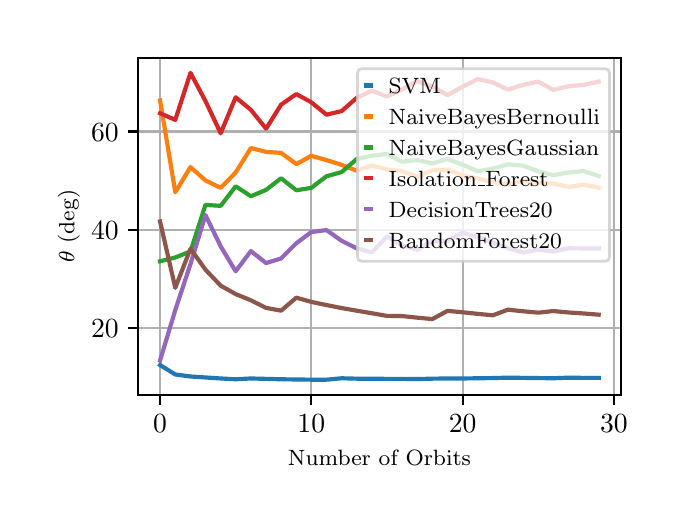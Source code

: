 \begingroup%
\makeatletter%
\begin{pgfpicture}%
\pgfpathrectangle{\pgfpointorigin}{\pgfqpoint{3.15in}{2.362in}}%
\pgfusepath{use as bounding box, clip}%
\begin{pgfscope}%
\pgfsetbuttcap%
\pgfsetmiterjoin%
\definecolor{currentfill}{rgb}{1.0,1.0,1.0}%
\pgfsetfillcolor{currentfill}%
\pgfsetlinewidth{0.0pt}%
\definecolor{currentstroke}{rgb}{1.0,1.0,1.0}%
\pgfsetstrokecolor{currentstroke}%
\pgfsetdash{}{0pt}%
\pgfpathmoveto{\pgfqpoint{0.0in}{0.0in}}%
\pgfpathlineto{\pgfqpoint{3.15in}{0.0in}}%
\pgfpathlineto{\pgfqpoint{3.15in}{2.362in}}%
\pgfpathlineto{\pgfqpoint{0.0in}{2.362in}}%
\pgfpathclose%
\pgfusepath{fill}%
\end{pgfscope}%
\begin{pgfscope}%
\pgfsetbuttcap%
\pgfsetmiterjoin%
\definecolor{currentfill}{rgb}{1.0,1.0,1.0}%
\pgfsetfillcolor{currentfill}%
\pgfsetlinewidth{0.0pt}%
\definecolor{currentstroke}{rgb}{0.0,0.0,0.0}%
\pgfsetstrokecolor{currentstroke}%
\pgfsetstrokeopacity{0.0}%
\pgfsetdash{}{0pt}%
\pgfpathmoveto{\pgfqpoint{0.553in}{0.525in}}%
\pgfpathlineto{\pgfqpoint{2.965in}{0.525in}}%
\pgfpathlineto{\pgfqpoint{2.965in}{2.212in}}%
\pgfpathlineto{\pgfqpoint{0.553in}{2.212in}}%
\pgfpathclose%
\pgfusepath{fill}%
\end{pgfscope}%
\begin{pgfscope}%
\pgfpathrectangle{\pgfqpoint{0.553in}{0.525in}}{\pgfqpoint{2.412in}{1.687in}}%
\pgfusepath{clip}%
\pgfsetrectcap%
\pgfsetroundjoin%
\pgfsetlinewidth{0.803pt}%
\definecolor{currentstroke}{rgb}{0.69,0.69,0.69}%
\pgfsetstrokecolor{currentstroke}%
\pgfsetdash{}{0pt}%
\pgfpathmoveto{\pgfqpoint{0.662in}{0.525in}}%
\pgfpathlineto{\pgfqpoint{0.662in}{2.212in}}%
\pgfusepath{stroke}%
\end{pgfscope}%
\begin{pgfscope}%
\pgfsetbuttcap%
\pgfsetroundjoin%
\definecolor{currentfill}{rgb}{0.0,0.0,0.0}%
\pgfsetfillcolor{currentfill}%
\pgfsetlinewidth{0.803pt}%
\definecolor{currentstroke}{rgb}{0.0,0.0,0.0}%
\pgfsetstrokecolor{currentstroke}%
\pgfsetdash{}{0pt}%
\pgfsys@defobject{currentmarker}{\pgfqpoint{0.0in}{-0.049in}}{\pgfqpoint{0.0in}{0.0in}}{%
\pgfpathmoveto{\pgfqpoint{0.0in}{0.0in}}%
\pgfpathlineto{\pgfqpoint{0.0in}{-0.049in}}%
\pgfusepath{stroke,fill}%
}%
\begin{pgfscope}%
\pgfsys@transformshift{0.662in}{0.525in}%
\pgfsys@useobject{currentmarker}{}%
\end{pgfscope}%
\end{pgfscope}%
\begin{pgfscope}%
\definecolor{textcolor}{rgb}{0.0,0.0,0.0}%
\pgfsetstrokecolor{textcolor}%
\pgfsetfillcolor{textcolor}%
\pgftext[x=0.662in,y=0.428in,,top]{\color{textcolor}\rmfamily\fontsize{10.0}{12.0}\selectfont \(\displaystyle {0}\)}%
\end{pgfscope}%
\begin{pgfscope}%
\pgfpathrectangle{\pgfqpoint{0.553in}{0.525in}}{\pgfqpoint{2.412in}{1.687in}}%
\pgfusepath{clip}%
\pgfsetrectcap%
\pgfsetroundjoin%
\pgfsetlinewidth{0.803pt}%
\definecolor{currentstroke}{rgb}{0.69,0.69,0.69}%
\pgfsetstrokecolor{currentstroke}%
\pgfsetdash{}{0pt}%
\pgfpathmoveto{\pgfqpoint{1.418in}{0.525in}}%
\pgfpathlineto{\pgfqpoint{1.418in}{2.212in}}%
\pgfusepath{stroke}%
\end{pgfscope}%
\begin{pgfscope}%
\pgfsetbuttcap%
\pgfsetroundjoin%
\definecolor{currentfill}{rgb}{0.0,0.0,0.0}%
\pgfsetfillcolor{currentfill}%
\pgfsetlinewidth{0.803pt}%
\definecolor{currentstroke}{rgb}{0.0,0.0,0.0}%
\pgfsetstrokecolor{currentstroke}%
\pgfsetdash{}{0pt}%
\pgfsys@defobject{currentmarker}{\pgfqpoint{0.0in}{-0.049in}}{\pgfqpoint{0.0in}{0.0in}}{%
\pgfpathmoveto{\pgfqpoint{0.0in}{0.0in}}%
\pgfpathlineto{\pgfqpoint{0.0in}{-0.049in}}%
\pgfusepath{stroke,fill}%
}%
\begin{pgfscope}%
\pgfsys@transformshift{1.418in}{0.525in}%
\pgfsys@useobject{currentmarker}{}%
\end{pgfscope}%
\end{pgfscope}%
\begin{pgfscope}%
\definecolor{textcolor}{rgb}{0.0,0.0,0.0}%
\pgfsetstrokecolor{textcolor}%
\pgfsetfillcolor{textcolor}%
\pgftext[x=1.418in,y=0.428in,,top]{\color{textcolor}\rmfamily\fontsize{10.0}{12.0}\selectfont \(\displaystyle {10}\)}%
\end{pgfscope}%
\begin{pgfscope}%
\pgfpathrectangle{\pgfqpoint{0.553in}{0.525in}}{\pgfqpoint{2.412in}{1.687in}}%
\pgfusepath{clip}%
\pgfsetrectcap%
\pgfsetroundjoin%
\pgfsetlinewidth{0.803pt}%
\definecolor{currentstroke}{rgb}{0.69,0.69,0.69}%
\pgfsetstrokecolor{currentstroke}%
\pgfsetdash{}{0pt}%
\pgfpathmoveto{\pgfqpoint{2.175in}{0.525in}}%
\pgfpathlineto{\pgfqpoint{2.175in}{2.212in}}%
\pgfusepath{stroke}%
\end{pgfscope}%
\begin{pgfscope}%
\pgfsetbuttcap%
\pgfsetroundjoin%
\definecolor{currentfill}{rgb}{0.0,0.0,0.0}%
\pgfsetfillcolor{currentfill}%
\pgfsetlinewidth{0.803pt}%
\definecolor{currentstroke}{rgb}{0.0,0.0,0.0}%
\pgfsetstrokecolor{currentstroke}%
\pgfsetdash{}{0pt}%
\pgfsys@defobject{currentmarker}{\pgfqpoint{0.0in}{-0.049in}}{\pgfqpoint{0.0in}{0.0in}}{%
\pgfpathmoveto{\pgfqpoint{0.0in}{0.0in}}%
\pgfpathlineto{\pgfqpoint{0.0in}{-0.049in}}%
\pgfusepath{stroke,fill}%
}%
\begin{pgfscope}%
\pgfsys@transformshift{2.175in}{0.525in}%
\pgfsys@useobject{currentmarker}{}%
\end{pgfscope}%
\end{pgfscope}%
\begin{pgfscope}%
\definecolor{textcolor}{rgb}{0.0,0.0,0.0}%
\pgfsetstrokecolor{textcolor}%
\pgfsetfillcolor{textcolor}%
\pgftext[x=2.175in,y=0.428in,,top]{\color{textcolor}\rmfamily\fontsize{10.0}{12.0}\selectfont \(\displaystyle {20}\)}%
\end{pgfscope}%
\begin{pgfscope}%
\pgfpathrectangle{\pgfqpoint{0.553in}{0.525in}}{\pgfqpoint{2.412in}{1.687in}}%
\pgfusepath{clip}%
\pgfsetrectcap%
\pgfsetroundjoin%
\pgfsetlinewidth{0.803pt}%
\definecolor{currentstroke}{rgb}{0.69,0.69,0.69}%
\pgfsetstrokecolor{currentstroke}%
\pgfsetdash{}{0pt}%
\pgfpathmoveto{\pgfqpoint{2.931in}{0.525in}}%
\pgfpathlineto{\pgfqpoint{2.931in}{2.212in}}%
\pgfusepath{stroke}%
\end{pgfscope}%
\begin{pgfscope}%
\pgfsetbuttcap%
\pgfsetroundjoin%
\definecolor{currentfill}{rgb}{0.0,0.0,0.0}%
\pgfsetfillcolor{currentfill}%
\pgfsetlinewidth{0.803pt}%
\definecolor{currentstroke}{rgb}{0.0,0.0,0.0}%
\pgfsetstrokecolor{currentstroke}%
\pgfsetdash{}{0pt}%
\pgfsys@defobject{currentmarker}{\pgfqpoint{0.0in}{-0.049in}}{\pgfqpoint{0.0in}{0.0in}}{%
\pgfpathmoveto{\pgfqpoint{0.0in}{0.0in}}%
\pgfpathlineto{\pgfqpoint{0.0in}{-0.049in}}%
\pgfusepath{stroke,fill}%
}%
\begin{pgfscope}%
\pgfsys@transformshift{2.931in}{0.525in}%
\pgfsys@useobject{currentmarker}{}%
\end{pgfscope}%
\end{pgfscope}%
\begin{pgfscope}%
\definecolor{textcolor}{rgb}{0.0,0.0,0.0}%
\pgfsetstrokecolor{textcolor}%
\pgfsetfillcolor{textcolor}%
\pgftext[x=2.931in,y=0.428in,,top]{\color{textcolor}\rmfamily\fontsize{10.0}{12.0}\selectfont \(\displaystyle {30}\)}%
\end{pgfscope}%
\begin{pgfscope}%
\definecolor{textcolor}{rgb}{0.0,0.0,0.0}%
\pgfsetstrokecolor{textcolor}%
\pgfsetfillcolor{textcolor}%
\pgftext[x=1.759in,y=0.249in,,top]{\color{textcolor}\rmfamily\fontsize{8.0}{9.6}\selectfont Number of Orbits}%
\end{pgfscope}%
\begin{pgfscope}%
\pgfpathrectangle{\pgfqpoint{0.553in}{0.525in}}{\pgfqpoint{2.412in}{1.687in}}%
\pgfusepath{clip}%
\pgfsetrectcap%
\pgfsetroundjoin%
\pgfsetlinewidth{0.803pt}%
\definecolor{currentstroke}{rgb}{0.69,0.69,0.69}%
\pgfsetstrokecolor{currentstroke}%
\pgfsetdash{}{0pt}%
\pgfpathmoveto{\pgfqpoint{0.553in}{0.86in}}%
\pgfpathlineto{\pgfqpoint{2.965in}{0.86in}}%
\pgfusepath{stroke}%
\end{pgfscope}%
\begin{pgfscope}%
\pgfsetbuttcap%
\pgfsetroundjoin%
\definecolor{currentfill}{rgb}{0.0,0.0,0.0}%
\pgfsetfillcolor{currentfill}%
\pgfsetlinewidth{0.803pt}%
\definecolor{currentstroke}{rgb}{0.0,0.0,0.0}%
\pgfsetstrokecolor{currentstroke}%
\pgfsetdash{}{0pt}%
\pgfsys@defobject{currentmarker}{\pgfqpoint{-0.049in}{0.0in}}{\pgfqpoint{-0.0in}{0.0in}}{%
\pgfpathmoveto{\pgfqpoint{-0.0in}{0.0in}}%
\pgfpathlineto{\pgfqpoint{-0.049in}{0.0in}}%
\pgfusepath{stroke,fill}%
}%
\begin{pgfscope}%
\pgfsys@transformshift{0.553in}{0.86in}%
\pgfsys@useobject{currentmarker}{}%
\end{pgfscope}%
\end{pgfscope}%
\begin{pgfscope}%
\definecolor{textcolor}{rgb}{0.0,0.0,0.0}%
\pgfsetstrokecolor{textcolor}%
\pgfsetfillcolor{textcolor}%
\pgftext[x=0.317in, y=0.811in, left, base]{\color{textcolor}\rmfamily\fontsize{10.0}{12.0}\selectfont \(\displaystyle {20}\)}%
\end{pgfscope}%
\begin{pgfscope}%
\pgfpathrectangle{\pgfqpoint{0.553in}{0.525in}}{\pgfqpoint{2.412in}{1.687in}}%
\pgfusepath{clip}%
\pgfsetrectcap%
\pgfsetroundjoin%
\pgfsetlinewidth{0.803pt}%
\definecolor{currentstroke}{rgb}{0.69,0.69,0.69}%
\pgfsetstrokecolor{currentstroke}%
\pgfsetdash{}{0pt}%
\pgfpathmoveto{\pgfqpoint{0.553in}{1.351in}}%
\pgfpathlineto{\pgfqpoint{2.965in}{1.351in}}%
\pgfusepath{stroke}%
\end{pgfscope}%
\begin{pgfscope}%
\pgfsetbuttcap%
\pgfsetroundjoin%
\definecolor{currentfill}{rgb}{0.0,0.0,0.0}%
\pgfsetfillcolor{currentfill}%
\pgfsetlinewidth{0.803pt}%
\definecolor{currentstroke}{rgb}{0.0,0.0,0.0}%
\pgfsetstrokecolor{currentstroke}%
\pgfsetdash{}{0pt}%
\pgfsys@defobject{currentmarker}{\pgfqpoint{-0.049in}{0.0in}}{\pgfqpoint{-0.0in}{0.0in}}{%
\pgfpathmoveto{\pgfqpoint{-0.0in}{0.0in}}%
\pgfpathlineto{\pgfqpoint{-0.049in}{0.0in}}%
\pgfusepath{stroke,fill}%
}%
\begin{pgfscope}%
\pgfsys@transformshift{0.553in}{1.351in}%
\pgfsys@useobject{currentmarker}{}%
\end{pgfscope}%
\end{pgfscope}%
\begin{pgfscope}%
\definecolor{textcolor}{rgb}{0.0,0.0,0.0}%
\pgfsetstrokecolor{textcolor}%
\pgfsetfillcolor{textcolor}%
\pgftext[x=0.317in, y=1.303in, left, base]{\color{textcolor}\rmfamily\fontsize{10.0}{12.0}\selectfont \(\displaystyle {40}\)}%
\end{pgfscope}%
\begin{pgfscope}%
\pgfpathrectangle{\pgfqpoint{0.553in}{0.525in}}{\pgfqpoint{2.412in}{1.687in}}%
\pgfusepath{clip}%
\pgfsetrectcap%
\pgfsetroundjoin%
\pgfsetlinewidth{0.803pt}%
\definecolor{currentstroke}{rgb}{0.69,0.69,0.69}%
\pgfsetstrokecolor{currentstroke}%
\pgfsetdash{}{0pt}%
\pgfpathmoveto{\pgfqpoint{0.553in}{1.843in}}%
\pgfpathlineto{\pgfqpoint{2.965in}{1.843in}}%
\pgfusepath{stroke}%
\end{pgfscope}%
\begin{pgfscope}%
\pgfsetbuttcap%
\pgfsetroundjoin%
\definecolor{currentfill}{rgb}{0.0,0.0,0.0}%
\pgfsetfillcolor{currentfill}%
\pgfsetlinewidth{0.803pt}%
\definecolor{currentstroke}{rgb}{0.0,0.0,0.0}%
\pgfsetstrokecolor{currentstroke}%
\pgfsetdash{}{0pt}%
\pgfsys@defobject{currentmarker}{\pgfqpoint{-0.049in}{0.0in}}{\pgfqpoint{-0.0in}{0.0in}}{%
\pgfpathmoveto{\pgfqpoint{-0.0in}{0.0in}}%
\pgfpathlineto{\pgfqpoint{-0.049in}{0.0in}}%
\pgfusepath{stroke,fill}%
}%
\begin{pgfscope}%
\pgfsys@transformshift{0.553in}{1.843in}%
\pgfsys@useobject{currentmarker}{}%
\end{pgfscope}%
\end{pgfscope}%
\begin{pgfscope}%
\definecolor{textcolor}{rgb}{0.0,0.0,0.0}%
\pgfsetstrokecolor{textcolor}%
\pgfsetfillcolor{textcolor}%
\pgftext[x=0.317in, y=1.795in, left, base]{\color{textcolor}\rmfamily\fontsize{10.0}{12.0}\selectfont \(\displaystyle {60}\)}%
\end{pgfscope}%
\begin{pgfscope}%
\definecolor{textcolor}{rgb}{0.0,0.0,0.0}%
\pgfsetstrokecolor{textcolor}%
\pgfsetfillcolor{textcolor}%
\pgftext[x=0.261in,y=1.369in,,bottom,rotate=90.0]{\color{textcolor}\rmfamily\fontsize{8.0}{9.6}\selectfont \(\displaystyle \theta\) (deg)}%
\end{pgfscope}%
\begin{pgfscope}%
\pgfpathrectangle{\pgfqpoint{0.553in}{0.525in}}{\pgfqpoint{2.412in}{1.687in}}%
\pgfusepath{clip}%
\pgfsetrectcap%
\pgfsetroundjoin%
\pgfsetlinewidth{1.506pt}%
\definecolor{currentstroke}{rgb}{0.122,0.467,0.706}%
\pgfsetstrokecolor{currentstroke}%
\pgfsetdash{}{0pt}%
\pgfpathmoveto{\pgfqpoint{0.662in}{0.675in}}%
\pgfpathlineto{\pgfqpoint{0.738in}{0.628in}}%
\pgfpathlineto{\pgfqpoint{0.814in}{0.618in}}%
\pgfpathlineto{\pgfqpoint{0.889in}{0.613in}}%
\pgfpathlineto{\pgfqpoint{0.965in}{0.608in}}%
\pgfpathlineto{\pgfqpoint{1.04in}{0.604in}}%
\pgfpathlineto{\pgfqpoint{1.116in}{0.608in}}%
\pgfpathlineto{\pgfqpoint{1.192in}{0.606in}}%
\pgfpathlineto{\pgfqpoint{1.267in}{0.604in}}%
\pgfpathlineto{\pgfqpoint{1.343in}{0.603in}}%
\pgfpathlineto{\pgfqpoint{1.418in}{0.602in}}%
\pgfpathlineto{\pgfqpoint{1.494in}{0.602in}}%
\pgfpathlineto{\pgfqpoint{1.57in}{0.609in}}%
\pgfpathlineto{\pgfqpoint{1.645in}{0.607in}}%
\pgfpathlineto{\pgfqpoint{1.721in}{0.607in}}%
\pgfpathlineto{\pgfqpoint{1.796in}{0.606in}}%
\pgfpathlineto{\pgfqpoint{1.872in}{0.606in}}%
\pgfpathlineto{\pgfqpoint{1.948in}{0.605in}}%
\pgfpathlineto{\pgfqpoint{2.023in}{0.607in}}%
\pgfpathlineto{\pgfqpoint{2.099in}{0.608in}}%
\pgfpathlineto{\pgfqpoint{2.175in}{0.608in}}%
\pgfpathlineto{\pgfqpoint{2.25in}{0.609in}}%
\pgfpathlineto{\pgfqpoint{2.326in}{0.61in}}%
\pgfpathlineto{\pgfqpoint{2.401in}{0.612in}}%
\pgfpathlineto{\pgfqpoint{2.477in}{0.611in}}%
\pgfpathlineto{\pgfqpoint{2.553in}{0.61in}}%
\pgfpathlineto{\pgfqpoint{2.628in}{0.609in}}%
\pgfpathlineto{\pgfqpoint{2.704in}{0.612in}}%
\pgfpathlineto{\pgfqpoint{2.779in}{0.611in}}%
\pgfpathlineto{\pgfqpoint{2.855in}{0.611in}}%
\pgfusepath{stroke}%
\end{pgfscope}%
\begin{pgfscope}%
\pgfpathrectangle{\pgfqpoint{0.553in}{0.525in}}{\pgfqpoint{2.412in}{1.687in}}%
\pgfusepath{clip}%
\pgfsetrectcap%
\pgfsetroundjoin%
\pgfsetlinewidth{1.506pt}%
\definecolor{currentstroke}{rgb}{1.0,0.498,0.055}%
\pgfsetstrokecolor{currentstroke}%
\pgfsetdash{}{0pt}%
\pgfpathmoveto{\pgfqpoint{0.662in}{1.998in}}%
\pgfpathlineto{\pgfqpoint{0.738in}{1.539in}}%
\pgfpathlineto{\pgfqpoint{0.814in}{1.665in}}%
\pgfpathlineto{\pgfqpoint{0.889in}{1.598in}}%
\pgfpathlineto{\pgfqpoint{0.965in}{1.561in}}%
\pgfpathlineto{\pgfqpoint{1.04in}{1.638in}}%
\pgfpathlineto{\pgfqpoint{1.116in}{1.76in}}%
\pgfpathlineto{\pgfqpoint{1.192in}{1.741in}}%
\pgfpathlineto{\pgfqpoint{1.267in}{1.736in}}%
\pgfpathlineto{\pgfqpoint{1.343in}{1.68in}}%
\pgfpathlineto{\pgfqpoint{1.418in}{1.721in}}%
\pgfpathlineto{\pgfqpoint{1.494in}{1.7in}}%
\pgfpathlineto{\pgfqpoint{1.57in}{1.676in}}%
\pgfpathlineto{\pgfqpoint{1.645in}{1.647in}}%
\pgfpathlineto{\pgfqpoint{1.721in}{1.673in}}%
\pgfpathlineto{\pgfqpoint{1.796in}{1.653in}}%
\pgfpathlineto{\pgfqpoint{1.872in}{1.644in}}%
\pgfpathlineto{\pgfqpoint{1.948in}{1.616in}}%
\pgfpathlineto{\pgfqpoint{2.023in}{1.649in}}%
\pgfpathlineto{\pgfqpoint{2.099in}{1.652in}}%
\pgfpathlineto{\pgfqpoint{2.175in}{1.623in}}%
\pgfpathlineto{\pgfqpoint{2.25in}{1.608in}}%
\pgfpathlineto{\pgfqpoint{2.326in}{1.589in}}%
\pgfpathlineto{\pgfqpoint{2.401in}{1.578in}}%
\pgfpathlineto{\pgfqpoint{2.477in}{1.596in}}%
\pgfpathlineto{\pgfqpoint{2.553in}{1.587in}}%
\pgfpathlineto{\pgfqpoint{2.628in}{1.582in}}%
\pgfpathlineto{\pgfqpoint{2.704in}{1.566in}}%
\pgfpathlineto{\pgfqpoint{2.779in}{1.577in}}%
\pgfpathlineto{\pgfqpoint{2.855in}{1.562in}}%
\pgfusepath{stroke}%
\end{pgfscope}%
\begin{pgfscope}%
\pgfpathrectangle{\pgfqpoint{0.553in}{0.525in}}{\pgfqpoint{2.412in}{1.687in}}%
\pgfusepath{clip}%
\pgfsetrectcap%
\pgfsetroundjoin%
\pgfsetlinewidth{1.506pt}%
\definecolor{currentstroke}{rgb}{0.173,0.627,0.173}%
\pgfsetstrokecolor{currentstroke}%
\pgfsetdash{}{0pt}%
\pgfpathmoveto{\pgfqpoint{0.662in}{1.194in}}%
\pgfpathlineto{\pgfqpoint{0.738in}{1.213in}}%
\pgfpathlineto{\pgfqpoint{0.814in}{1.243in}}%
\pgfpathlineto{\pgfqpoint{0.889in}{1.476in}}%
\pgfpathlineto{\pgfqpoint{0.965in}{1.471in}}%
\pgfpathlineto{\pgfqpoint{1.04in}{1.569in}}%
\pgfpathlineto{\pgfqpoint{1.116in}{1.519in}}%
\pgfpathlineto{\pgfqpoint{1.192in}{1.551in}}%
\pgfpathlineto{\pgfqpoint{1.267in}{1.609in}}%
\pgfpathlineto{\pgfqpoint{1.343in}{1.549in}}%
\pgfpathlineto{\pgfqpoint{1.418in}{1.561in}}%
\pgfpathlineto{\pgfqpoint{1.494in}{1.619in}}%
\pgfpathlineto{\pgfqpoint{1.57in}{1.64in}}%
\pgfpathlineto{\pgfqpoint{1.645in}{1.705in}}%
\pgfpathlineto{\pgfqpoint{1.721in}{1.722in}}%
\pgfpathlineto{\pgfqpoint{1.796in}{1.731in}}%
\pgfpathlineto{\pgfqpoint{1.872in}{1.692in}}%
\pgfpathlineto{\pgfqpoint{1.948in}{1.7in}}%
\pgfpathlineto{\pgfqpoint{2.023in}{1.683in}}%
\pgfpathlineto{\pgfqpoint{2.099in}{1.705in}}%
\pgfpathlineto{\pgfqpoint{2.175in}{1.677in}}%
\pgfpathlineto{\pgfqpoint{2.25in}{1.644in}}%
\pgfpathlineto{\pgfqpoint{2.326in}{1.657in}}%
\pgfpathlineto{\pgfqpoint{2.401in}{1.679in}}%
\pgfpathlineto{\pgfqpoint{2.477in}{1.672in}}%
\pgfpathlineto{\pgfqpoint{2.553in}{1.644in}}%
\pgfpathlineto{\pgfqpoint{2.628in}{1.624in}}%
\pgfpathlineto{\pgfqpoint{2.704in}{1.638in}}%
\pgfpathlineto{\pgfqpoint{2.779in}{1.645in}}%
\pgfpathlineto{\pgfqpoint{2.855in}{1.62in}}%
\pgfusepath{stroke}%
\end{pgfscope}%
\begin{pgfscope}%
\pgfpathrectangle{\pgfqpoint{0.553in}{0.525in}}{\pgfqpoint{2.412in}{1.687in}}%
\pgfusepath{clip}%
\pgfsetrectcap%
\pgfsetroundjoin%
\pgfsetlinewidth{1.506pt}%
\definecolor{currentstroke}{rgb}{0.839,0.153,0.157}%
\pgfsetstrokecolor{currentstroke}%
\pgfsetdash{}{0pt}%
\pgfpathmoveto{\pgfqpoint{0.662in}{1.934in}}%
\pgfpathlineto{\pgfqpoint{0.738in}{1.901in}}%
\pgfpathlineto{\pgfqpoint{0.814in}{2.136in}}%
\pgfpathlineto{\pgfqpoint{0.889in}{1.995in}}%
\pgfpathlineto{\pgfqpoint{0.965in}{1.834in}}%
\pgfpathlineto{\pgfqpoint{1.04in}{2.014in}}%
\pgfpathlineto{\pgfqpoint{1.116in}{1.951in}}%
\pgfpathlineto{\pgfqpoint{1.192in}{1.857in}}%
\pgfpathlineto{\pgfqpoint{1.267in}{1.977in}}%
\pgfpathlineto{\pgfqpoint{1.343in}{2.03in}}%
\pgfpathlineto{\pgfqpoint{1.418in}{1.989in}}%
\pgfpathlineto{\pgfqpoint{1.494in}{1.927in}}%
\pgfpathlineto{\pgfqpoint{1.57in}{1.945in}}%
\pgfpathlineto{\pgfqpoint{1.645in}{2.011in}}%
\pgfpathlineto{\pgfqpoint{1.721in}{2.047in}}%
\pgfpathlineto{\pgfqpoint{1.796in}{2.018in}}%
\pgfpathlineto{\pgfqpoint{1.872in}{2.053in}}%
\pgfpathlineto{\pgfqpoint{1.948in}{2.095in}}%
\pgfpathlineto{\pgfqpoint{2.023in}{2.067in}}%
\pgfpathlineto{\pgfqpoint{2.099in}{2.025in}}%
\pgfpathlineto{\pgfqpoint{2.175in}{2.067in}}%
\pgfpathlineto{\pgfqpoint{2.25in}{2.105in}}%
\pgfpathlineto{\pgfqpoint{2.326in}{2.088in}}%
\pgfpathlineto{\pgfqpoint{2.401in}{2.052in}}%
\pgfpathlineto{\pgfqpoint{2.477in}{2.076in}}%
\pgfpathlineto{\pgfqpoint{2.553in}{2.092in}}%
\pgfpathlineto{\pgfqpoint{2.628in}{2.051in}}%
\pgfpathlineto{\pgfqpoint{2.704in}{2.069in}}%
\pgfpathlineto{\pgfqpoint{2.779in}{2.076in}}%
\pgfpathlineto{\pgfqpoint{2.855in}{2.092in}}%
\pgfusepath{stroke}%
\end{pgfscope}%
\begin{pgfscope}%
\pgfpathrectangle{\pgfqpoint{0.553in}{0.525in}}{\pgfqpoint{2.412in}{1.687in}}%
\pgfusepath{clip}%
\pgfsetrectcap%
\pgfsetroundjoin%
\pgfsetlinewidth{1.506pt}%
\definecolor{currentstroke}{rgb}{0.58,0.404,0.741}%
\pgfsetstrokecolor{currentstroke}%
\pgfsetdash{}{0pt}%
\pgfpathmoveto{\pgfqpoint{0.662in}{0.698in}}%
\pgfpathlineto{\pgfqpoint{0.738in}{0.95in}}%
\pgfpathlineto{\pgfqpoint{0.814in}{1.18in}}%
\pgfpathlineto{\pgfqpoint{0.889in}{1.425in}}%
\pgfpathlineto{\pgfqpoint{0.965in}{1.269in}}%
\pgfpathlineto{\pgfqpoint{1.04in}{1.144in}}%
\pgfpathlineto{\pgfqpoint{1.116in}{1.245in}}%
\pgfpathlineto{\pgfqpoint{1.192in}{1.185in}}%
\pgfpathlineto{\pgfqpoint{1.267in}{1.208in}}%
\pgfpathlineto{\pgfqpoint{1.343in}{1.284in}}%
\pgfpathlineto{\pgfqpoint{1.418in}{1.34in}}%
\pgfpathlineto{\pgfqpoint{1.494in}{1.35in}}%
\pgfpathlineto{\pgfqpoint{1.57in}{1.296in}}%
\pgfpathlineto{\pgfqpoint{1.645in}{1.259in}}%
\pgfpathlineto{\pgfqpoint{1.721in}{1.238in}}%
\pgfpathlineto{\pgfqpoint{1.796in}{1.317in}}%
\pgfpathlineto{\pgfqpoint{1.872in}{1.276in}}%
\pgfpathlineto{\pgfqpoint{1.948in}{1.251in}}%
\pgfpathlineto{\pgfqpoint{2.023in}{1.294in}}%
\pgfpathlineto{\pgfqpoint{2.099in}{1.296in}}%
\pgfpathlineto{\pgfqpoint{2.175in}{1.337in}}%
\pgfpathlineto{\pgfqpoint{2.25in}{1.314in}}%
\pgfpathlineto{\pgfqpoint{2.326in}{1.288in}}%
\pgfpathlineto{\pgfqpoint{2.401in}{1.26in}}%
\pgfpathlineto{\pgfqpoint{2.477in}{1.238in}}%
\pgfpathlineto{\pgfqpoint{2.553in}{1.252in}}%
\pgfpathlineto{\pgfqpoint{2.628in}{1.243in}}%
\pgfpathlineto{\pgfqpoint{2.704in}{1.259in}}%
\pgfpathlineto{\pgfqpoint{2.779in}{1.258in}}%
\pgfpathlineto{\pgfqpoint{2.855in}{1.258in}}%
\pgfusepath{stroke}%
\end{pgfscope}%
\begin{pgfscope}%
\pgfpathrectangle{\pgfqpoint{0.553in}{0.525in}}{\pgfqpoint{2.412in}{1.687in}}%
\pgfusepath{clip}%
\pgfsetrectcap%
\pgfsetroundjoin%
\pgfsetlinewidth{1.506pt}%
\definecolor{currentstroke}{rgb}{0.549,0.337,0.294}%
\pgfsetstrokecolor{currentstroke}%
\pgfsetdash{}{0pt}%
\pgfpathmoveto{\pgfqpoint{0.662in}{1.393in}}%
\pgfpathlineto{\pgfqpoint{0.738in}{1.061in}}%
\pgfpathlineto{\pgfqpoint{0.814in}{1.257in}}%
\pgfpathlineto{\pgfqpoint{0.889in}{1.152in}}%
\pgfpathlineto{\pgfqpoint{0.965in}{1.072in}}%
\pgfpathlineto{\pgfqpoint{1.04in}{1.03in}}%
\pgfpathlineto{\pgfqpoint{1.116in}{0.999in}}%
\pgfpathlineto{\pgfqpoint{1.192in}{0.961in}}%
\pgfpathlineto{\pgfqpoint{1.267in}{0.947in}}%
\pgfpathlineto{\pgfqpoint{1.343in}{1.012in}}%
\pgfpathlineto{\pgfqpoint{1.418in}{0.991in}}%
\pgfpathlineto{\pgfqpoint{1.494in}{0.975in}}%
\pgfpathlineto{\pgfqpoint{1.57in}{0.96in}}%
\pgfpathlineto{\pgfqpoint{1.645in}{0.947in}}%
\pgfpathlineto{\pgfqpoint{1.721in}{0.934in}}%
\pgfpathlineto{\pgfqpoint{1.796in}{0.921in}}%
\pgfpathlineto{\pgfqpoint{1.872in}{0.92in}}%
\pgfpathlineto{\pgfqpoint{1.948in}{0.912in}}%
\pgfpathlineto{\pgfqpoint{2.023in}{0.905in}}%
\pgfpathlineto{\pgfqpoint{2.099in}{0.946in}}%
\pgfpathlineto{\pgfqpoint{2.175in}{0.939in}}%
\pgfpathlineto{\pgfqpoint{2.25in}{0.931in}}%
\pgfpathlineto{\pgfqpoint{2.326in}{0.924in}}%
\pgfpathlineto{\pgfqpoint{2.401in}{0.952in}}%
\pgfpathlineto{\pgfqpoint{2.477in}{0.944in}}%
\pgfpathlineto{\pgfqpoint{2.553in}{0.937in}}%
\pgfpathlineto{\pgfqpoint{2.628in}{0.945in}}%
\pgfpathlineto{\pgfqpoint{2.704in}{0.938in}}%
\pgfpathlineto{\pgfqpoint{2.779in}{0.933in}}%
\pgfpathlineto{\pgfqpoint{2.855in}{0.927in}}%
\pgfusepath{stroke}%
\end{pgfscope}%
\begin{pgfscope}%
\pgfsetrectcap%
\pgfsetmiterjoin%
\pgfsetlinewidth{0.803pt}%
\definecolor{currentstroke}{rgb}{0.0,0.0,0.0}%
\pgfsetstrokecolor{currentstroke}%
\pgfsetdash{}{0pt}%
\pgfpathmoveto{\pgfqpoint{0.553in}{0.525in}}%
\pgfpathlineto{\pgfqpoint{0.553in}{2.212in}}%
\pgfusepath{stroke}%
\end{pgfscope}%
\begin{pgfscope}%
\pgfsetrectcap%
\pgfsetmiterjoin%
\pgfsetlinewidth{0.803pt}%
\definecolor{currentstroke}{rgb}{0.0,0.0,0.0}%
\pgfsetstrokecolor{currentstroke}%
\pgfsetdash{}{0pt}%
\pgfpathmoveto{\pgfqpoint{2.965in}{0.525in}}%
\pgfpathlineto{\pgfqpoint{2.965in}{2.212in}}%
\pgfusepath{stroke}%
\end{pgfscope}%
\begin{pgfscope}%
\pgfsetrectcap%
\pgfsetmiterjoin%
\pgfsetlinewidth{0.803pt}%
\definecolor{currentstroke}{rgb}{0.0,0.0,0.0}%
\pgfsetstrokecolor{currentstroke}%
\pgfsetdash{}{0pt}%
\pgfpathmoveto{\pgfqpoint{0.553in}{0.525in}}%
\pgfpathlineto{\pgfqpoint{2.965in}{0.525in}}%
\pgfusepath{stroke}%
\end{pgfscope}%
\begin{pgfscope}%
\pgfsetrectcap%
\pgfsetmiterjoin%
\pgfsetlinewidth{0.803pt}%
\definecolor{currentstroke}{rgb}{0.0,0.0,0.0}%
\pgfsetstrokecolor{currentstroke}%
\pgfsetdash{}{0pt}%
\pgfpathmoveto{\pgfqpoint{0.553in}{2.212in}}%
\pgfpathlineto{\pgfqpoint{2.965in}{2.212in}}%
\pgfusepath{stroke}%
\end{pgfscope}%
\begin{pgfscope}%
\pgfsetbuttcap%
\pgfsetmiterjoin%
\definecolor{currentfill}{rgb}{1.0,1.0,1.0}%
\pgfsetfillcolor{currentfill}%
\pgfsetfillopacity{0.8}%
\pgfsetlinewidth{1.004pt}%
\definecolor{currentstroke}{rgb}{0.8,0.8,0.8}%
\pgfsetstrokecolor{currentstroke}%
\pgfsetstrokeopacity{0.8}%
\pgfsetdash{}{0pt}%
\pgfpathmoveto{\pgfqpoint{1.672in}{1.194in}}%
\pgfpathlineto{\pgfqpoint{2.887in}{1.194in}}%
\pgfpathquadraticcurveto{\pgfqpoint{2.909in}{1.194in}}{\pgfqpoint{2.909in}{1.216in}}%
\pgfpathlineto{\pgfqpoint{2.909in}{2.134in}}%
\pgfpathquadraticcurveto{\pgfqpoint{2.909in}{2.157in}}{\pgfqpoint{2.887in}{2.157in}}%
\pgfpathlineto{\pgfqpoint{1.672in}{2.157in}}%
\pgfpathquadraticcurveto{\pgfqpoint{1.649in}{2.157in}}{\pgfqpoint{1.649in}{2.134in}}%
\pgfpathlineto{\pgfqpoint{1.649in}{1.216in}}%
\pgfpathquadraticcurveto{\pgfqpoint{1.649in}{1.194in}}{\pgfqpoint{1.672in}{1.194in}}%
\pgfpathclose%
\pgfusepath{stroke,fill}%
\end{pgfscope}%
\begin{pgfscope}%
\pgfsetrectcap%
\pgfsetroundjoin%
\pgfsetlinewidth{1.506pt}%
\definecolor{currentstroke}{rgb}{0.122,0.467,0.706}%
\pgfsetstrokecolor{currentstroke}%
\pgfsetdash{}{0pt}%
\pgfpathmoveto{\pgfqpoint{1.694in}{2.073in}}%
\pgfpathlineto{\pgfqpoint{1.716in}{2.073in}}%
\pgfusepath{stroke}%
\end{pgfscope}%
\begin{pgfscope}%
\definecolor{textcolor}{rgb}{0.0,0.0,0.0}%
\pgfsetstrokecolor{textcolor}%
\pgfsetfillcolor{textcolor}%
\pgftext[x=1.805in,y=2.034in,left,base]{\color{textcolor}\rmfamily\fontsize{8.0}{9.6}\selectfont SVM}%
\end{pgfscope}%
\begin{pgfscope}%
\pgfsetrectcap%
\pgfsetroundjoin%
\pgfsetlinewidth{1.506pt}%
\definecolor{currentstroke}{rgb}{1.0,0.498,0.055}%
\pgfsetstrokecolor{currentstroke}%
\pgfsetdash{}{0pt}%
\pgfpathmoveto{\pgfqpoint{1.694in}{1.918in}}%
\pgfpathlineto{\pgfqpoint{1.716in}{1.918in}}%
\pgfusepath{stroke}%
\end{pgfscope}%
\begin{pgfscope}%
\definecolor{textcolor}{rgb}{0.0,0.0,0.0}%
\pgfsetstrokecolor{textcolor}%
\pgfsetfillcolor{textcolor}%
\pgftext[x=1.805in,y=1.879in,left,base]{\color{textcolor}\rmfamily\fontsize{8.0}{9.6}\selectfont NaiveBayesBernoulli}%
\end{pgfscope}%
\begin{pgfscope}%
\pgfsetrectcap%
\pgfsetroundjoin%
\pgfsetlinewidth{1.506pt}%
\definecolor{currentstroke}{rgb}{0.173,0.627,0.173}%
\pgfsetstrokecolor{currentstroke}%
\pgfsetdash{}{0pt}%
\pgfpathmoveto{\pgfqpoint{1.694in}{1.763in}}%
\pgfpathlineto{\pgfqpoint{1.716in}{1.763in}}%
\pgfusepath{stroke}%
\end{pgfscope}%
\begin{pgfscope}%
\definecolor{textcolor}{rgb}{0.0,0.0,0.0}%
\pgfsetstrokecolor{textcolor}%
\pgfsetfillcolor{textcolor}%
\pgftext[x=1.805in,y=1.725in,left,base]{\color{textcolor}\rmfamily\fontsize{8.0}{9.6}\selectfont NaiveBayesGaussian}%
\end{pgfscope}%
\begin{pgfscope}%
\pgfsetrectcap%
\pgfsetroundjoin%
\pgfsetlinewidth{1.506pt}%
\definecolor{currentstroke}{rgb}{0.839,0.153,0.157}%
\pgfsetstrokecolor{currentstroke}%
\pgfsetdash{}{0pt}%
\pgfpathmoveto{\pgfqpoint{1.694in}{1.609in}}%
\pgfpathlineto{\pgfqpoint{1.716in}{1.609in}}%
\pgfusepath{stroke}%
\end{pgfscope}%
\begin{pgfscope}%
\definecolor{textcolor}{rgb}{0.0,0.0,0.0}%
\pgfsetstrokecolor{textcolor}%
\pgfsetfillcolor{textcolor}%
\pgftext[x=1.805in,y=1.57in,left,base]{\color{textcolor}\rmfamily\fontsize{8.0}{9.6}\selectfont Isolation\_Forest}%
\end{pgfscope}%
\begin{pgfscope}%
\pgfsetrectcap%
\pgfsetroundjoin%
\pgfsetlinewidth{1.506pt}%
\definecolor{currentstroke}{rgb}{0.58,0.404,0.741}%
\pgfsetstrokecolor{currentstroke}%
\pgfsetdash{}{0pt}%
\pgfpathmoveto{\pgfqpoint{1.694in}{1.454in}}%
\pgfpathlineto{\pgfqpoint{1.716in}{1.454in}}%
\pgfusepath{stroke}%
\end{pgfscope}%
\begin{pgfscope}%
\definecolor{textcolor}{rgb}{0.0,0.0,0.0}%
\pgfsetstrokecolor{textcolor}%
\pgfsetfillcolor{textcolor}%
\pgftext[x=1.805in,y=1.415in,left,base]{\color{textcolor}\rmfamily\fontsize{8.0}{9.6}\selectfont DecisionTrees20}%
\end{pgfscope}%
\begin{pgfscope}%
\pgfsetrectcap%
\pgfsetroundjoin%
\pgfsetlinewidth{1.506pt}%
\definecolor{currentstroke}{rgb}{0.549,0.337,0.294}%
\pgfsetstrokecolor{currentstroke}%
\pgfsetdash{}{0pt}%
\pgfpathmoveto{\pgfqpoint{1.694in}{1.299in}}%
\pgfpathlineto{\pgfqpoint{1.716in}{1.299in}}%
\pgfusepath{stroke}%
\end{pgfscope}%
\begin{pgfscope}%
\definecolor{textcolor}{rgb}{0.0,0.0,0.0}%
\pgfsetstrokecolor{textcolor}%
\pgfsetfillcolor{textcolor}%
\pgftext[x=1.805in,y=1.26in,left,base]{\color{textcolor}\rmfamily\fontsize{8.0}{9.6}\selectfont RandomForest20}%
\end{pgfscope}%
\end{pgfpicture}%
\makeatother%
\endgroup%
